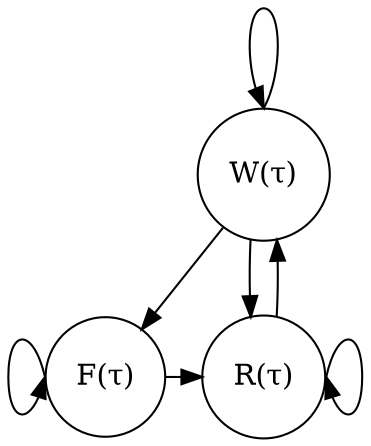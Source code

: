 digraph model {
    rankdir=TD;
    node [shape = circle, label="W(τ)", fontsize=14] Work; 
    node [shape = circle, label="R(τ)", fontsize=14] Rejuvenation;
    node [shape = circle, label="F(τ)", fontsize=14] Failed;


 
    Work -> Work [tailport=n headport=n];
    Failed -> Failed [tailport=w headport=w];
    Rejuvenation -> Rejuvenation [tailport=e headport=e];

    Work -> Failed;
    Work -> Rejuvenation;

    Failed -> Rejuvenation;
    Rejuvenation -> Work;

    { rank=same; Failed Rejuvenation }
}
